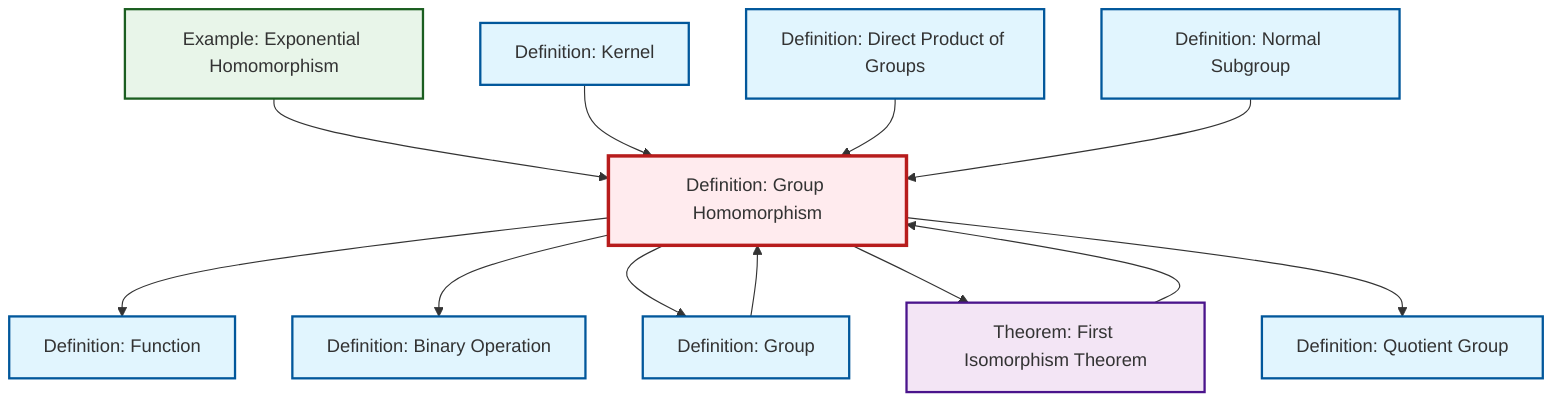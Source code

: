 graph TD
    classDef definition fill:#e1f5fe,stroke:#01579b,stroke-width:2px
    classDef theorem fill:#f3e5f5,stroke:#4a148c,stroke-width:2px
    classDef axiom fill:#fff3e0,stroke:#e65100,stroke-width:2px
    classDef example fill:#e8f5e9,stroke:#1b5e20,stroke-width:2px
    classDef current fill:#ffebee,stroke:#b71c1c,stroke-width:3px
    def-binary-operation["Definition: Binary Operation"]:::definition
    def-kernel["Definition: Kernel"]:::definition
    thm-first-isomorphism["Theorem: First Isomorphism Theorem"]:::theorem
    def-group["Definition: Group"]:::definition
    def-normal-subgroup["Definition: Normal Subgroup"]:::definition
    def-function["Definition: Function"]:::definition
    def-quotient-group["Definition: Quotient Group"]:::definition
    ex-exponential-homomorphism["Example: Exponential Homomorphism"]:::example
    def-direct-product["Definition: Direct Product of Groups"]:::definition
    def-homomorphism["Definition: Group Homomorphism"]:::definition
    ex-exponential-homomorphism --> def-homomorphism
    def-kernel --> def-homomorphism
    def-direct-product --> def-homomorphism
    def-homomorphism --> def-function
    def-group --> def-homomorphism
    def-homomorphism --> def-binary-operation
    def-normal-subgroup --> def-homomorphism
    def-homomorphism --> def-group
    def-homomorphism --> thm-first-isomorphism
    thm-first-isomorphism --> def-homomorphism
    def-homomorphism --> def-quotient-group
    class def-homomorphism current